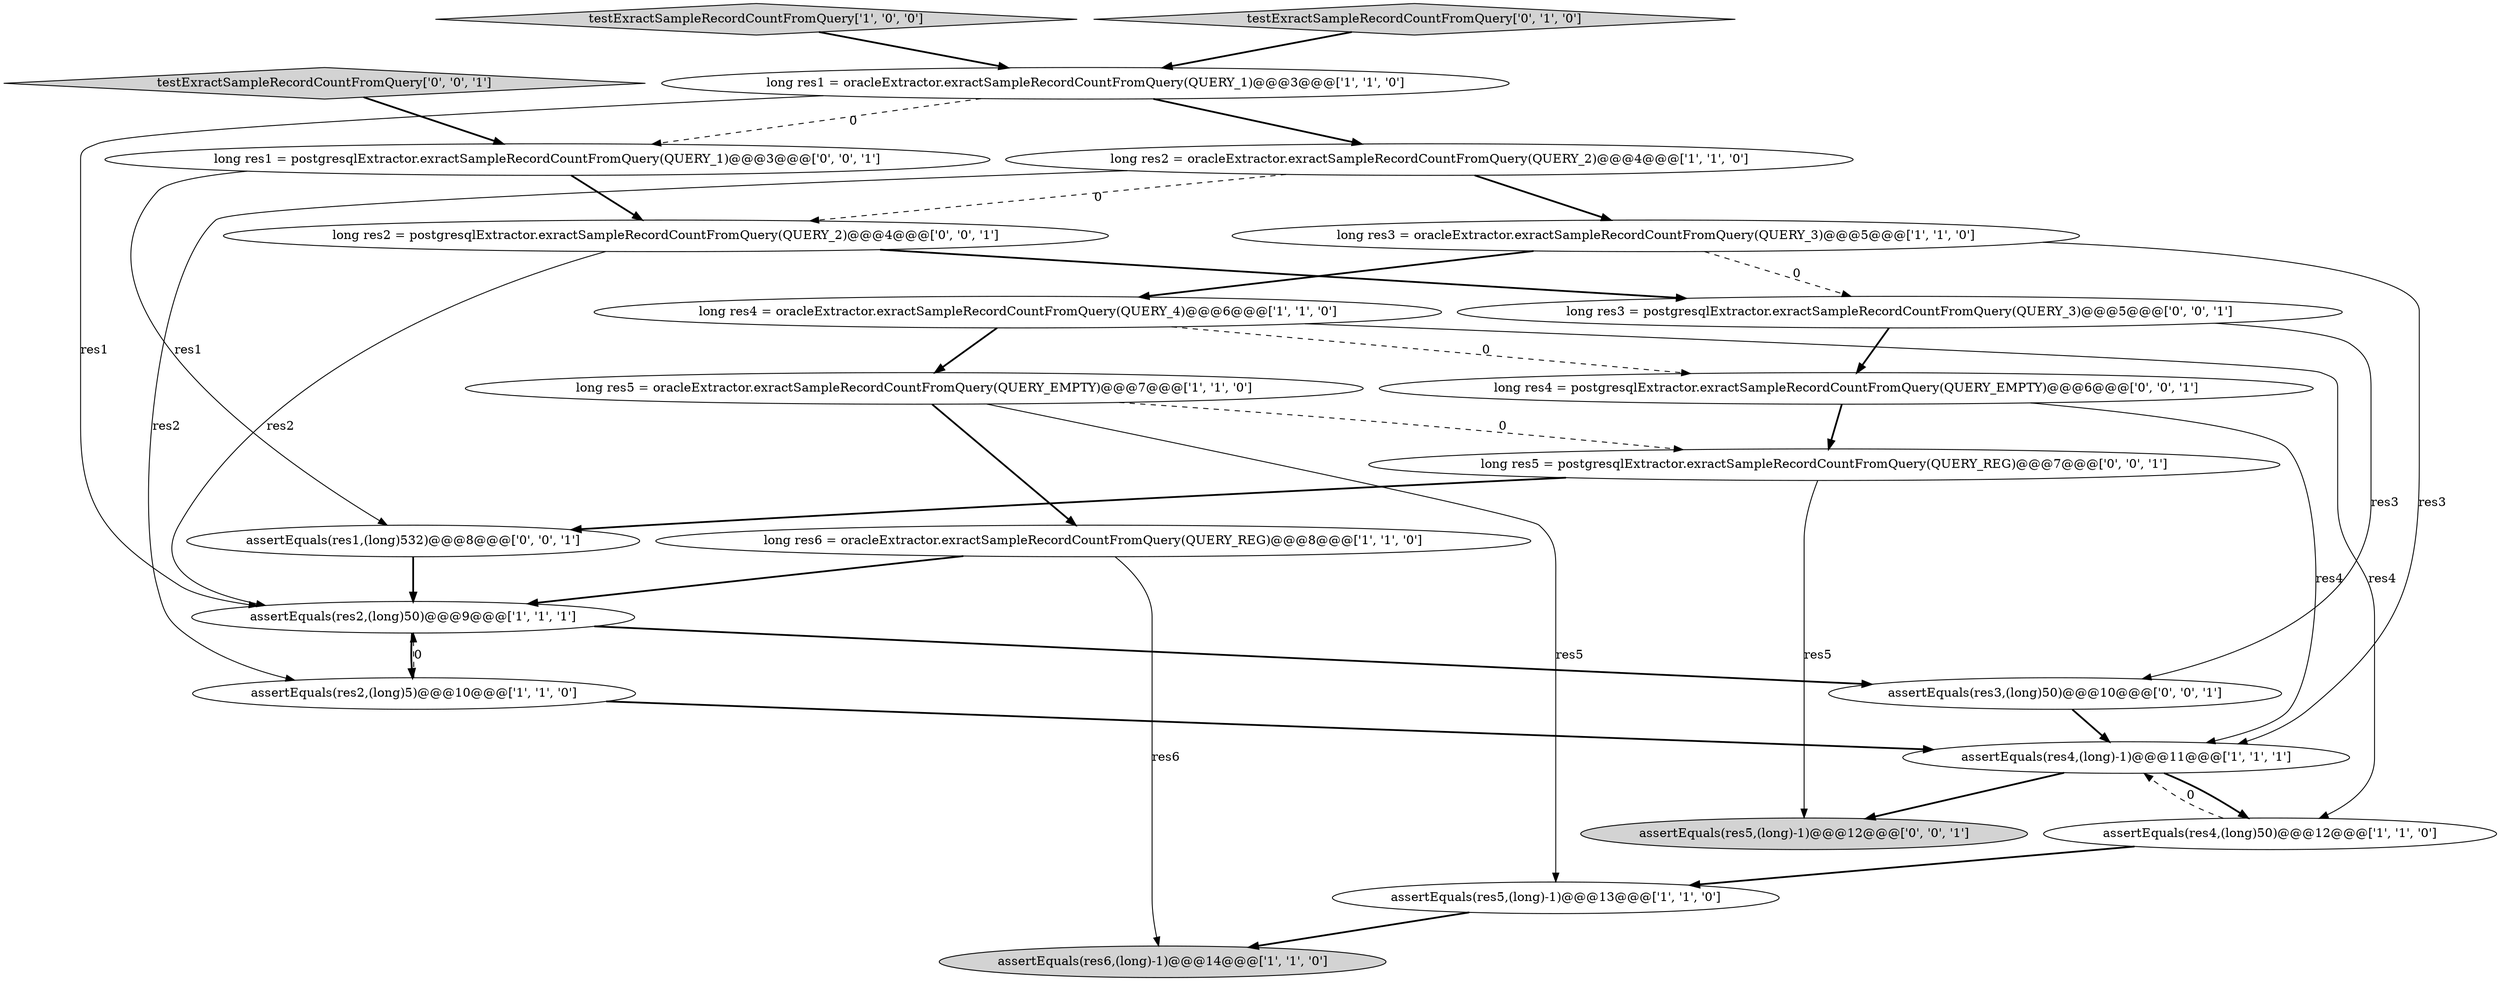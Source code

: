 digraph {
8 [style = filled, label = "assertEquals(res2,(long)50)@@@9@@@['1', '1', '1']", fillcolor = white, shape = ellipse image = "AAA0AAABBB1BBB"];
16 [style = filled, label = "long res3 = postgresqlExtractor.exractSampleRecordCountFromQuery(QUERY_3)@@@5@@@['0', '0', '1']", fillcolor = white, shape = ellipse image = "AAA0AAABBB3BBB"];
7 [style = filled, label = "long res2 = oracleExtractor.exractSampleRecordCountFromQuery(QUERY_2)@@@4@@@['1', '1', '0']", fillcolor = white, shape = ellipse image = "AAA0AAABBB1BBB"];
10 [style = filled, label = "long res4 = oracleExtractor.exractSampleRecordCountFromQuery(QUERY_4)@@@6@@@['1', '1', '0']", fillcolor = white, shape = ellipse image = "AAA0AAABBB1BBB"];
2 [style = filled, label = "long res1 = oracleExtractor.exractSampleRecordCountFromQuery(QUERY_1)@@@3@@@['1', '1', '0']", fillcolor = white, shape = ellipse image = "AAA0AAABBB1BBB"];
18 [style = filled, label = "long res5 = postgresqlExtractor.exractSampleRecordCountFromQuery(QUERY_REG)@@@7@@@['0', '0', '1']", fillcolor = white, shape = ellipse image = "AAA0AAABBB3BBB"];
1 [style = filled, label = "long res5 = oracleExtractor.exractSampleRecordCountFromQuery(QUERY_EMPTY)@@@7@@@['1', '1', '0']", fillcolor = white, shape = ellipse image = "AAA0AAABBB1BBB"];
15 [style = filled, label = "assertEquals(res3,(long)50)@@@10@@@['0', '0', '1']", fillcolor = white, shape = ellipse image = "AAA0AAABBB3BBB"];
6 [style = filled, label = "long res6 = oracleExtractor.exractSampleRecordCountFromQuery(QUERY_REG)@@@8@@@['1', '1', '0']", fillcolor = white, shape = ellipse image = "AAA0AAABBB1BBB"];
11 [style = filled, label = "assertEquals(res4,(long)-1)@@@11@@@['1', '1', '1']", fillcolor = white, shape = ellipse image = "AAA0AAABBB1BBB"];
12 [style = filled, label = "assertEquals(res2,(long)5)@@@10@@@['1', '1', '0']", fillcolor = white, shape = ellipse image = "AAA0AAABBB1BBB"];
3 [style = filled, label = "assertEquals(res4,(long)50)@@@12@@@['1', '1', '0']", fillcolor = white, shape = ellipse image = "AAA0AAABBB1BBB"];
22 [style = filled, label = "long res1 = postgresqlExtractor.exractSampleRecordCountFromQuery(QUERY_1)@@@3@@@['0', '0', '1']", fillcolor = white, shape = ellipse image = "AAA0AAABBB3BBB"];
21 [style = filled, label = "assertEquals(res5,(long)-1)@@@12@@@['0', '0', '1']", fillcolor = lightgray, shape = ellipse image = "AAA0AAABBB3BBB"];
5 [style = filled, label = "testExractSampleRecordCountFromQuery['1', '0', '0']", fillcolor = lightgray, shape = diamond image = "AAA0AAABBB1BBB"];
17 [style = filled, label = "assertEquals(res1,(long)532)@@@8@@@['0', '0', '1']", fillcolor = white, shape = ellipse image = "AAA0AAABBB3BBB"];
9 [style = filled, label = "assertEquals(res6,(long)-1)@@@14@@@['1', '1', '0']", fillcolor = lightgray, shape = ellipse image = "AAA0AAABBB1BBB"];
20 [style = filled, label = "long res2 = postgresqlExtractor.exractSampleRecordCountFromQuery(QUERY_2)@@@4@@@['0', '0', '1']", fillcolor = white, shape = ellipse image = "AAA0AAABBB3BBB"];
4 [style = filled, label = "long res3 = oracleExtractor.exractSampleRecordCountFromQuery(QUERY_3)@@@5@@@['1', '1', '0']", fillcolor = white, shape = ellipse image = "AAA0AAABBB1BBB"];
0 [style = filled, label = "assertEquals(res5,(long)-1)@@@13@@@['1', '1', '0']", fillcolor = white, shape = ellipse image = "AAA0AAABBB1BBB"];
19 [style = filled, label = "testExractSampleRecordCountFromQuery['0', '0', '1']", fillcolor = lightgray, shape = diamond image = "AAA0AAABBB3BBB"];
13 [style = filled, label = "testExractSampleRecordCountFromQuery['0', '1', '0']", fillcolor = lightgray, shape = diamond image = "AAA0AAABBB2BBB"];
14 [style = filled, label = "long res4 = postgresqlExtractor.exractSampleRecordCountFromQuery(QUERY_EMPTY)@@@6@@@['0', '0', '1']", fillcolor = white, shape = ellipse image = "AAA0AAABBB3BBB"];
5->2 [style = bold, label=""];
11->3 [style = bold, label=""];
2->22 [style = dashed, label="0"];
1->18 [style = dashed, label="0"];
7->12 [style = solid, label="res2"];
11->21 [style = bold, label=""];
8->12 [style = bold, label=""];
14->18 [style = bold, label=""];
20->16 [style = bold, label=""];
10->3 [style = solid, label="res4"];
2->7 [style = bold, label=""];
10->14 [style = dashed, label="0"];
7->20 [style = dashed, label="0"];
6->9 [style = solid, label="res6"];
0->9 [style = bold, label=""];
4->16 [style = dashed, label="0"];
19->22 [style = bold, label=""];
3->11 [style = dashed, label="0"];
22->20 [style = bold, label=""];
1->6 [style = bold, label=""];
6->8 [style = bold, label=""];
12->8 [style = dashed, label="0"];
2->8 [style = solid, label="res1"];
10->1 [style = bold, label=""];
18->21 [style = solid, label="res5"];
15->11 [style = bold, label=""];
7->4 [style = bold, label=""];
3->0 [style = bold, label=""];
16->14 [style = bold, label=""];
20->8 [style = solid, label="res2"];
17->8 [style = bold, label=""];
4->10 [style = bold, label=""];
18->17 [style = bold, label=""];
12->11 [style = bold, label=""];
4->11 [style = solid, label="res3"];
14->11 [style = solid, label="res4"];
13->2 [style = bold, label=""];
22->17 [style = solid, label="res1"];
16->15 [style = solid, label="res3"];
8->15 [style = bold, label=""];
1->0 [style = solid, label="res5"];
}
